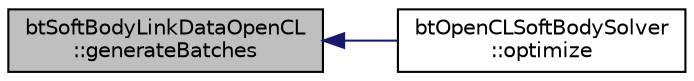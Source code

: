 digraph "btSoftBodyLinkDataOpenCL::generateBatches"
{
  edge [fontname="Helvetica",fontsize="10",labelfontname="Helvetica",labelfontsize="10"];
  node [fontname="Helvetica",fontsize="10",shape=record];
  rankdir="LR";
  Node1 [label="btSoftBodyLinkDataOpenCL\l::generateBatches",height=0.2,width=0.4,color="black", fillcolor="grey75", style="filled", fontcolor="black"];
  Node1 -> Node2 [dir="back",color="midnightblue",fontsize="10",style="solid",fontname="Helvetica"];
  Node2 [label="btOpenCLSoftBodySolver\l::optimize",height=0.2,width=0.4,color="black", fillcolor="white", style="filled",URL="$classbt_open_c_l_soft_body_solver.html#a1340686f32dcdd4e8f36a56788a2e51c"];
}
